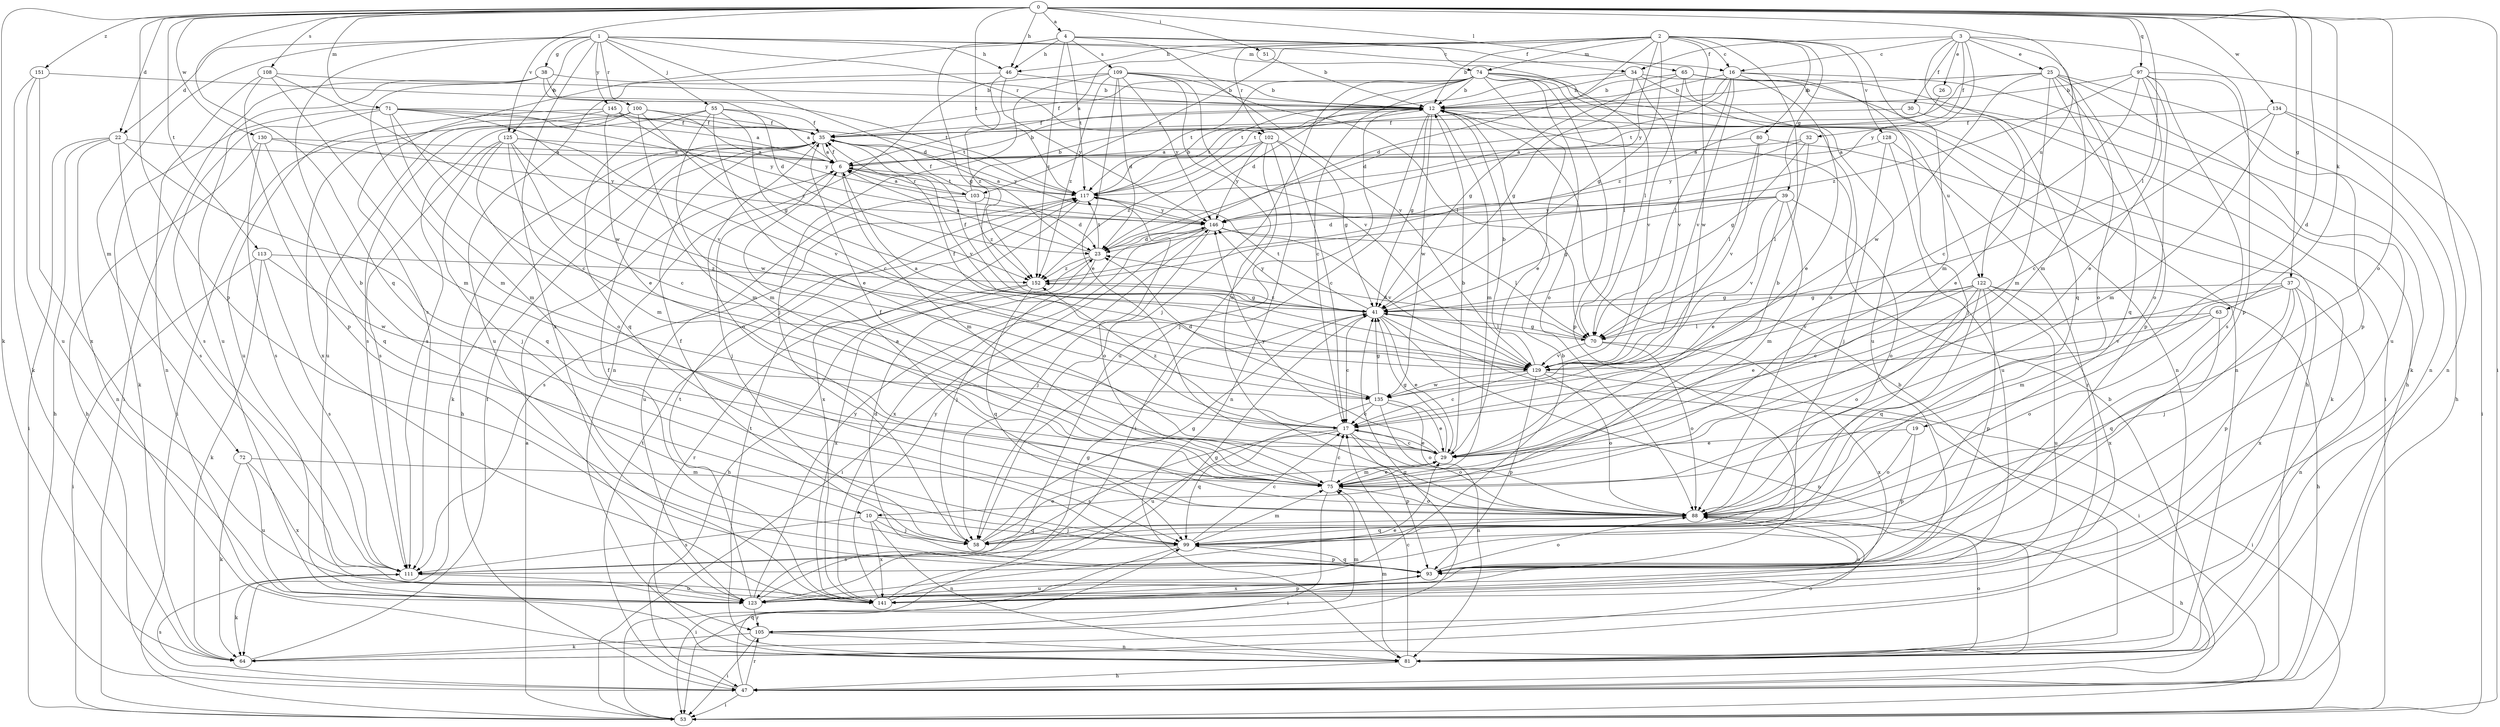 strict digraph  {
0;
1;
2;
3;
4;
6;
10;
12;
16;
17;
19;
22;
23;
25;
26;
29;
30;
32;
34;
35;
37;
38;
39;
41;
46;
47;
51;
53;
55;
58;
63;
64;
65;
70;
71;
72;
74;
75;
80;
81;
88;
93;
97;
99;
100;
102;
103;
105;
108;
109;
111;
113;
117;
122;
123;
125;
128;
129;
130;
134;
135;
141;
145;
146;
151;
152;
0 -> 4  [label=a];
0 -> 19  [label=d];
0 -> 22  [label=d];
0 -> 37  [label=g];
0 -> 46  [label=h];
0 -> 51  [label=i];
0 -> 53  [label=i];
0 -> 63  [label=k];
0 -> 64  [label=k];
0 -> 65  [label=l];
0 -> 70  [label=l];
0 -> 71  [label=m];
0 -> 88  [label=o];
0 -> 93  [label=p];
0 -> 97  [label=q];
0 -> 99  [label=q];
0 -> 108  [label=s];
0 -> 113  [label=t];
0 -> 117  [label=t];
0 -> 122  [label=u];
0 -> 125  [label=v];
0 -> 130  [label=w];
0 -> 134  [label=w];
0 -> 151  [label=z];
1 -> 10  [label=b];
1 -> 16  [label=c];
1 -> 22  [label=d];
1 -> 23  [label=d];
1 -> 38  [label=g];
1 -> 46  [label=h];
1 -> 55  [label=j];
1 -> 72  [label=m];
1 -> 74  [label=m];
1 -> 100  [label=r];
1 -> 102  [label=r];
1 -> 125  [label=v];
1 -> 141  [label=x];
1 -> 145  [label=y];
2 -> 6  [label=a];
2 -> 10  [label=b];
2 -> 12  [label=b];
2 -> 16  [label=c];
2 -> 23  [label=d];
2 -> 39  [label=g];
2 -> 41  [label=g];
2 -> 46  [label=h];
2 -> 74  [label=m];
2 -> 75  [label=m];
2 -> 80  [label=n];
2 -> 102  [label=r];
2 -> 103  [label=r];
2 -> 128  [label=v];
2 -> 135  [label=w];
2 -> 146  [label=y];
3 -> 16  [label=c];
3 -> 25  [label=e];
3 -> 26  [label=e];
3 -> 30  [label=f];
3 -> 32  [label=f];
3 -> 34  [label=f];
3 -> 75  [label=m];
3 -> 93  [label=p];
3 -> 99  [label=q];
3 -> 146  [label=y];
4 -> 34  [label=f];
4 -> 41  [label=g];
4 -> 46  [label=h];
4 -> 70  [label=l];
4 -> 109  [label=s];
4 -> 111  [label=s];
4 -> 117  [label=t];
4 -> 129  [label=v];
4 -> 152  [label=z];
6 -> 12  [label=b];
6 -> 35  [label=f];
6 -> 58  [label=j];
6 -> 75  [label=m];
6 -> 103  [label=r];
6 -> 117  [label=t];
10 -> 58  [label=j];
10 -> 81  [label=n];
10 -> 99  [label=q];
10 -> 111  [label=s];
10 -> 141  [label=x];
12 -> 35  [label=f];
12 -> 41  [label=g];
12 -> 58  [label=j];
12 -> 75  [label=m];
12 -> 117  [label=t];
12 -> 122  [label=u];
12 -> 123  [label=u];
12 -> 135  [label=w];
16 -> 12  [label=b];
16 -> 23  [label=d];
16 -> 29  [label=e];
16 -> 58  [label=j];
16 -> 64  [label=k];
16 -> 70  [label=l];
16 -> 117  [label=t];
16 -> 129  [label=v];
17 -> 29  [label=e];
17 -> 88  [label=o];
17 -> 93  [label=p];
17 -> 99  [label=q];
17 -> 111  [label=s];
17 -> 152  [label=z];
19 -> 29  [label=e];
19 -> 88  [label=o];
19 -> 93  [label=p];
22 -> 6  [label=a];
22 -> 47  [label=h];
22 -> 53  [label=i];
22 -> 81  [label=n];
22 -> 99  [label=q];
22 -> 111  [label=s];
23 -> 6  [label=a];
23 -> 47  [label=h];
23 -> 58  [label=j];
23 -> 117  [label=t];
23 -> 152  [label=z];
25 -> 12  [label=b];
25 -> 75  [label=m];
25 -> 81  [label=n];
25 -> 88  [label=o];
25 -> 93  [label=p];
25 -> 99  [label=q];
25 -> 117  [label=t];
25 -> 123  [label=u];
25 -> 135  [label=w];
26 -> 152  [label=z];
29 -> 12  [label=b];
29 -> 17  [label=c];
29 -> 41  [label=g];
29 -> 75  [label=m];
29 -> 146  [label=y];
30 -> 29  [label=e];
30 -> 35  [label=f];
32 -> 6  [label=a];
32 -> 41  [label=g];
32 -> 70  [label=l];
32 -> 146  [label=y];
34 -> 12  [label=b];
34 -> 41  [label=g];
34 -> 47  [label=h];
34 -> 88  [label=o];
34 -> 117  [label=t];
34 -> 129  [label=v];
35 -> 6  [label=a];
35 -> 47  [label=h];
35 -> 64  [label=k];
35 -> 88  [label=o];
35 -> 129  [label=v];
35 -> 146  [label=y];
37 -> 17  [label=c];
37 -> 41  [label=g];
37 -> 58  [label=j];
37 -> 75  [label=m];
37 -> 81  [label=n];
37 -> 93  [label=p];
37 -> 141  [label=x];
38 -> 12  [label=b];
38 -> 23  [label=d];
38 -> 53  [label=i];
38 -> 75  [label=m];
38 -> 117  [label=t];
38 -> 123  [label=u];
39 -> 23  [label=d];
39 -> 29  [label=e];
39 -> 41  [label=g];
39 -> 75  [label=m];
39 -> 88  [label=o];
39 -> 129  [label=v];
39 -> 146  [label=y];
41 -> 17  [label=c];
41 -> 29  [label=e];
41 -> 35  [label=f];
41 -> 53  [label=i];
41 -> 70  [label=l];
41 -> 81  [label=n];
41 -> 117  [label=t];
41 -> 146  [label=y];
41 -> 152  [label=z];
46 -> 12  [label=b];
46 -> 123  [label=u];
46 -> 146  [label=y];
46 -> 152  [label=z];
47 -> 12  [label=b];
47 -> 53  [label=i];
47 -> 99  [label=q];
47 -> 105  [label=r];
47 -> 111  [label=s];
47 -> 117  [label=t];
51 -> 12  [label=b];
53 -> 6  [label=a];
55 -> 6  [label=a];
55 -> 29  [label=e];
55 -> 35  [label=f];
55 -> 41  [label=g];
55 -> 75  [label=m];
55 -> 99  [label=q];
55 -> 111  [label=s];
58 -> 29  [label=e];
58 -> 35  [label=f];
58 -> 41  [label=g];
63 -> 70  [label=l];
63 -> 88  [label=o];
63 -> 99  [label=q];
63 -> 129  [label=v];
64 -> 35  [label=f];
64 -> 88  [label=o];
65 -> 12  [label=b];
65 -> 41  [label=g];
65 -> 53  [label=i];
65 -> 81  [label=n];
65 -> 123  [label=u];
65 -> 129  [label=v];
70 -> 23  [label=d];
70 -> 41  [label=g];
70 -> 88  [label=o];
70 -> 129  [label=v];
70 -> 141  [label=x];
71 -> 6  [label=a];
71 -> 17  [label=c];
71 -> 35  [label=f];
71 -> 64  [label=k];
71 -> 75  [label=m];
71 -> 111  [label=s];
71 -> 129  [label=v];
71 -> 146  [label=y];
72 -> 64  [label=k];
72 -> 75  [label=m];
72 -> 123  [label=u];
72 -> 141  [label=x];
74 -> 12  [label=b];
74 -> 17  [label=c];
74 -> 23  [label=d];
74 -> 29  [label=e];
74 -> 35  [label=f];
74 -> 47  [label=h];
74 -> 58  [label=j];
74 -> 70  [label=l];
74 -> 81  [label=n];
74 -> 88  [label=o];
74 -> 93  [label=p];
74 -> 117  [label=t];
75 -> 17  [label=c];
75 -> 29  [label=e];
75 -> 35  [label=f];
75 -> 53  [label=i];
75 -> 88  [label=o];
80 -> 6  [label=a];
80 -> 64  [label=k];
80 -> 70  [label=l];
80 -> 129  [label=v];
81 -> 12  [label=b];
81 -> 17  [label=c];
81 -> 47  [label=h];
81 -> 75  [label=m];
81 -> 88  [label=o];
81 -> 117  [label=t];
88 -> 6  [label=a];
88 -> 47  [label=h];
88 -> 58  [label=j];
88 -> 99  [label=q];
93 -> 23  [label=d];
93 -> 88  [label=o];
93 -> 99  [label=q];
93 -> 123  [label=u];
93 -> 141  [label=x];
97 -> 12  [label=b];
97 -> 17  [label=c];
97 -> 29  [label=e];
97 -> 81  [label=n];
97 -> 88  [label=o];
97 -> 93  [label=p];
97 -> 111  [label=s];
97 -> 152  [label=z];
99 -> 17  [label=c];
99 -> 53  [label=i];
99 -> 75  [label=m];
99 -> 93  [label=p];
99 -> 111  [label=s];
100 -> 17  [label=c];
100 -> 35  [label=f];
100 -> 53  [label=i];
100 -> 75  [label=m];
100 -> 111  [label=s];
100 -> 123  [label=u];
100 -> 146  [label=y];
102 -> 6  [label=a];
102 -> 17  [label=c];
102 -> 41  [label=g];
102 -> 53  [label=i];
102 -> 81  [label=n];
102 -> 146  [label=y];
102 -> 152  [label=z];
103 -> 6  [label=a];
103 -> 12  [label=b];
103 -> 23  [label=d];
103 -> 35  [label=f];
103 -> 123  [label=u];
103 -> 152  [label=z];
105 -> 41  [label=g];
105 -> 53  [label=i];
105 -> 64  [label=k];
105 -> 75  [label=m];
105 -> 81  [label=n];
108 -> 12  [label=b];
108 -> 75  [label=m];
108 -> 81  [label=n];
108 -> 93  [label=p];
108 -> 135  [label=w];
109 -> 12  [label=b];
109 -> 23  [label=d];
109 -> 29  [label=e];
109 -> 58  [label=j];
109 -> 70  [label=l];
109 -> 81  [label=n];
109 -> 88  [label=o];
109 -> 129  [label=v];
109 -> 146  [label=y];
109 -> 152  [label=z];
111 -> 64  [label=k];
111 -> 123  [label=u];
113 -> 53  [label=i];
113 -> 64  [label=k];
113 -> 111  [label=s];
113 -> 135  [label=w];
113 -> 152  [label=z];
117 -> 6  [label=a];
117 -> 12  [label=b];
117 -> 88  [label=o];
117 -> 111  [label=s];
117 -> 141  [label=x];
117 -> 146  [label=y];
122 -> 29  [label=e];
122 -> 41  [label=g];
122 -> 47  [label=h];
122 -> 88  [label=o];
122 -> 93  [label=p];
122 -> 99  [label=q];
122 -> 123  [label=u];
122 -> 129  [label=v];
122 -> 141  [label=x];
123 -> 29  [label=e];
123 -> 41  [label=g];
123 -> 105  [label=r];
123 -> 117  [label=t];
123 -> 146  [label=y];
125 -> 6  [label=a];
125 -> 17  [label=c];
125 -> 58  [label=j];
125 -> 75  [label=m];
125 -> 88  [label=o];
125 -> 111  [label=s];
125 -> 129  [label=v];
125 -> 135  [label=w];
128 -> 6  [label=a];
128 -> 58  [label=j];
128 -> 105  [label=r];
128 -> 123  [label=u];
129 -> 6  [label=a];
129 -> 12  [label=b];
129 -> 17  [label=c];
129 -> 35  [label=f];
129 -> 53  [label=i];
129 -> 88  [label=o];
129 -> 93  [label=p];
129 -> 135  [label=w];
130 -> 6  [label=a];
130 -> 47  [label=h];
130 -> 99  [label=q];
130 -> 111  [label=s];
130 -> 146  [label=y];
134 -> 17  [label=c];
134 -> 35  [label=f];
134 -> 47  [label=h];
134 -> 53  [label=i];
134 -> 75  [label=m];
135 -> 17  [label=c];
135 -> 23  [label=d];
135 -> 29  [label=e];
135 -> 41  [label=g];
135 -> 81  [label=n];
135 -> 88  [label=o];
135 -> 123  [label=u];
141 -> 12  [label=b];
141 -> 35  [label=f];
141 -> 41  [label=g];
141 -> 88  [label=o];
141 -> 93  [label=p];
141 -> 146  [label=y];
145 -> 29  [label=e];
145 -> 35  [label=f];
145 -> 117  [label=t];
145 -> 123  [label=u];
145 -> 141  [label=x];
145 -> 152  [label=z];
146 -> 23  [label=d];
146 -> 53  [label=i];
146 -> 58  [label=j];
146 -> 70  [label=l];
146 -> 129  [label=v];
146 -> 141  [label=x];
151 -> 12  [label=b];
151 -> 64  [label=k];
151 -> 123  [label=u];
151 -> 141  [label=x];
152 -> 41  [label=g];
152 -> 99  [label=q];
152 -> 105  [label=r];
152 -> 141  [label=x];
}

